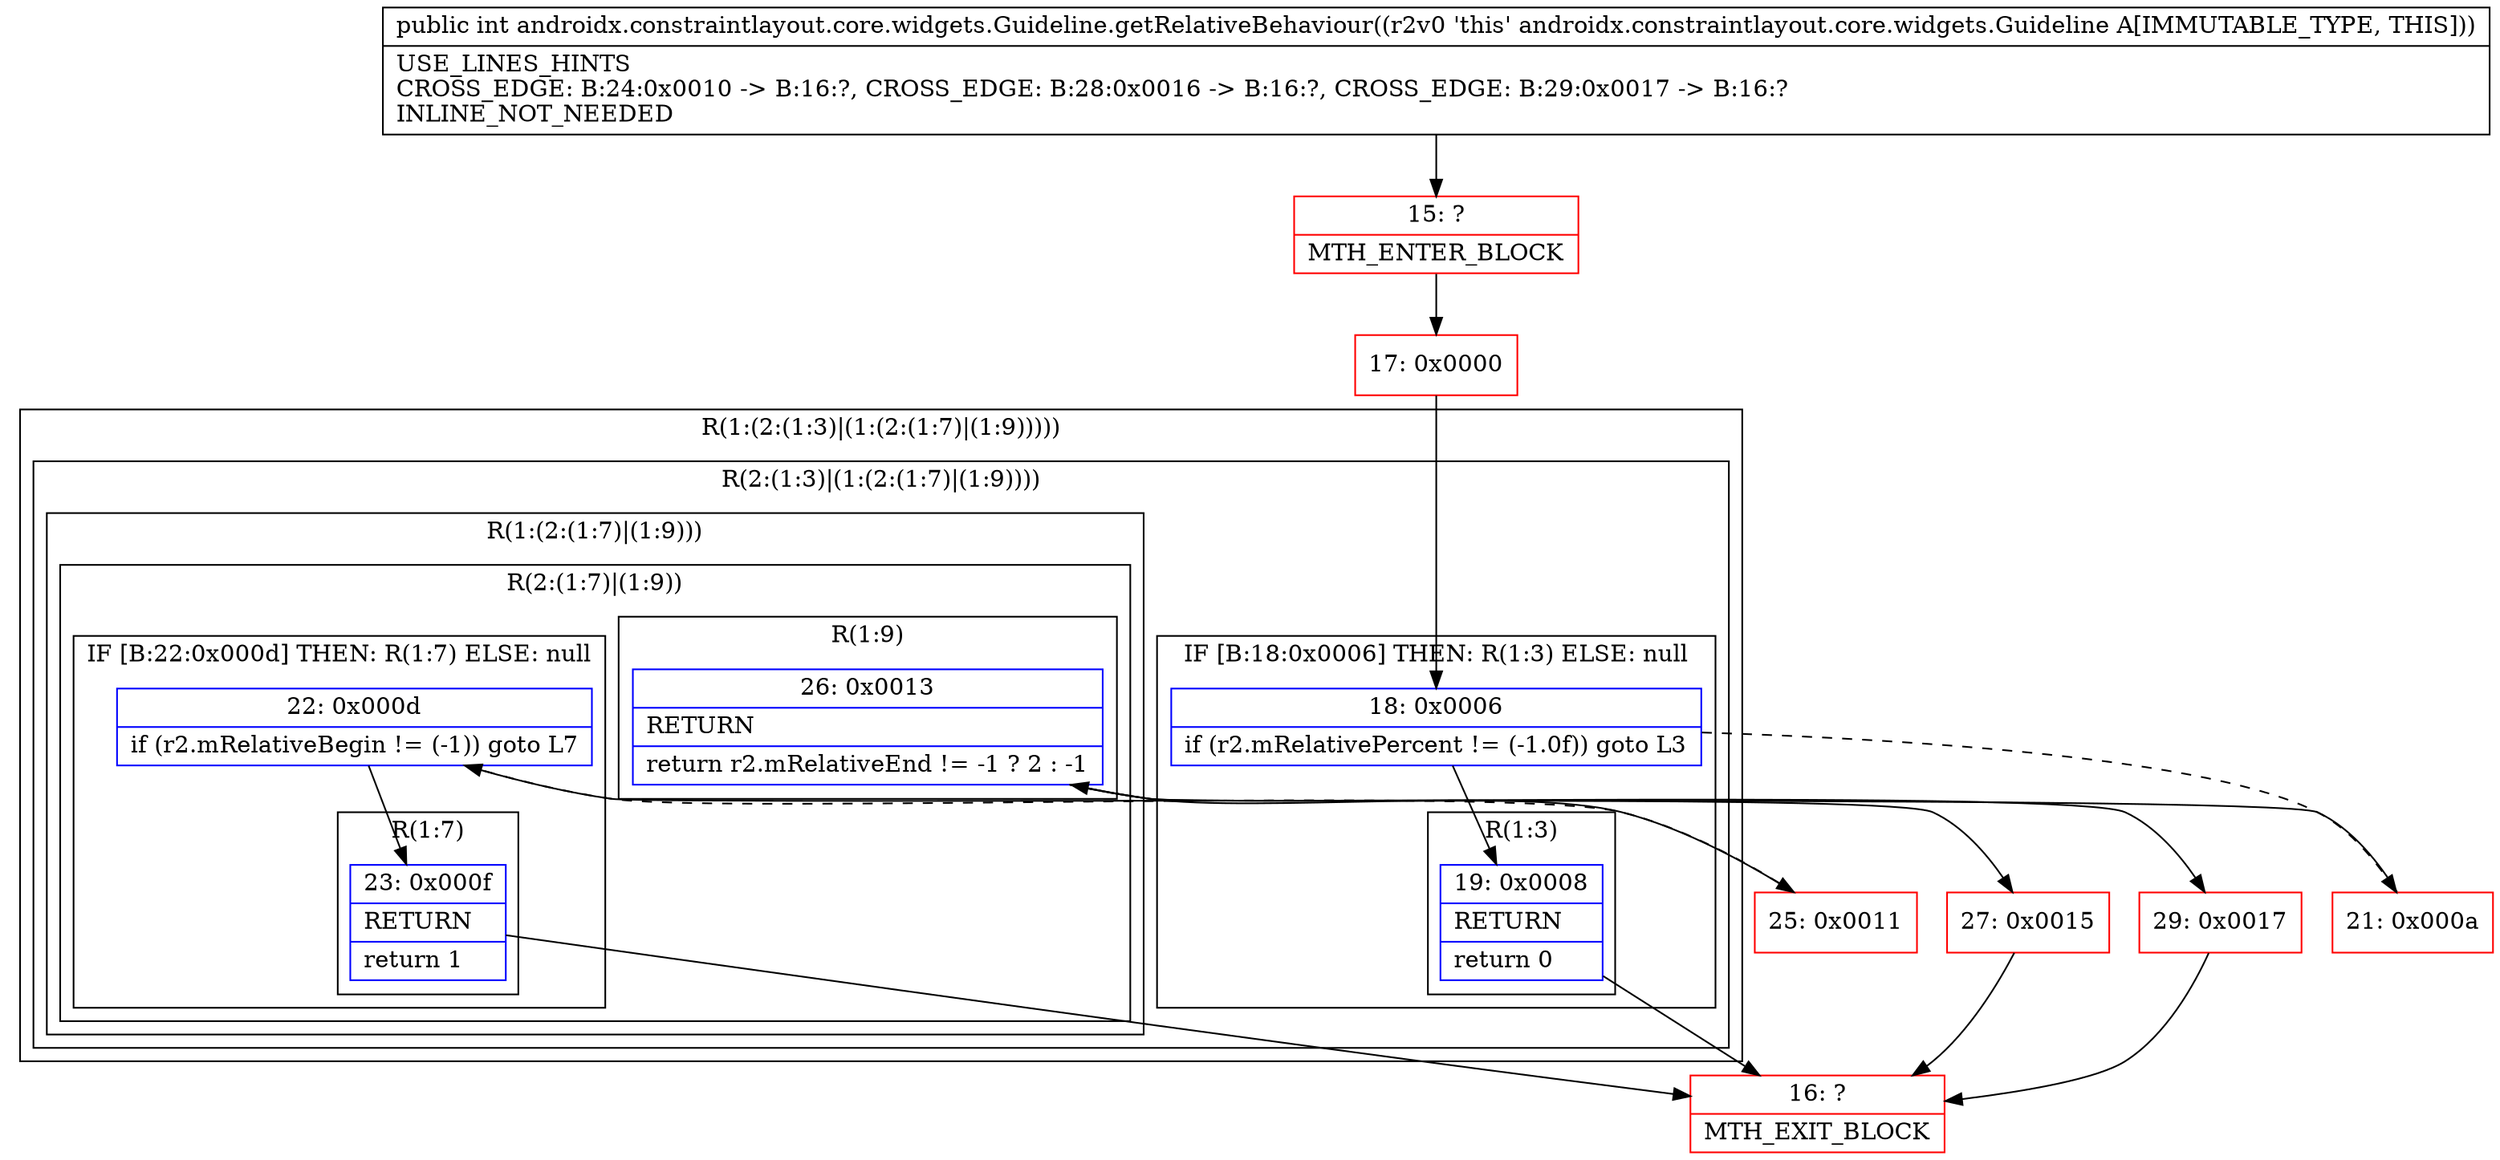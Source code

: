 digraph "CFG forandroidx.constraintlayout.core.widgets.Guideline.getRelativeBehaviour()I" {
subgraph cluster_Region_1406098641 {
label = "R(1:(2:(1:3)|(1:(2:(1:7)|(1:9)))))";
node [shape=record,color=blue];
subgraph cluster_Region_1228458757 {
label = "R(2:(1:3)|(1:(2:(1:7)|(1:9))))";
node [shape=record,color=blue];
subgraph cluster_IfRegion_532597683 {
label = "IF [B:18:0x0006] THEN: R(1:3) ELSE: null";
node [shape=record,color=blue];
Node_18 [shape=record,label="{18\:\ 0x0006|if (r2.mRelativePercent != (\-1.0f)) goto L3\l}"];
subgraph cluster_Region_1024219987 {
label = "R(1:3)";
node [shape=record,color=blue];
Node_19 [shape=record,label="{19\:\ 0x0008|RETURN\l|return 0\l}"];
}
}
subgraph cluster_Region_344760823 {
label = "R(1:(2:(1:7)|(1:9)))";
node [shape=record,color=blue];
subgraph cluster_Region_467873920 {
label = "R(2:(1:7)|(1:9))";
node [shape=record,color=blue];
subgraph cluster_IfRegion_1927910172 {
label = "IF [B:22:0x000d] THEN: R(1:7) ELSE: null";
node [shape=record,color=blue];
Node_22 [shape=record,label="{22\:\ 0x000d|if (r2.mRelativeBegin != (\-1)) goto L7\l}"];
subgraph cluster_Region_761301201 {
label = "R(1:7)";
node [shape=record,color=blue];
Node_23 [shape=record,label="{23\:\ 0x000f|RETURN\l|return 1\l}"];
}
}
subgraph cluster_Region_1544689555 {
label = "R(1:9)";
node [shape=record,color=blue];
Node_26 [shape=record,label="{26\:\ 0x0013|RETURN\l|return r2.mRelativeEnd != \-1 ? 2 : \-1\l}"];
}
}
}
}
}
Node_15 [shape=record,color=red,label="{15\:\ ?|MTH_ENTER_BLOCK\l}"];
Node_17 [shape=record,color=red,label="{17\:\ 0x0000}"];
Node_16 [shape=record,color=red,label="{16\:\ ?|MTH_EXIT_BLOCK\l}"];
Node_21 [shape=record,color=red,label="{21\:\ 0x000a}"];
Node_25 [shape=record,color=red,label="{25\:\ 0x0011}"];
Node_27 [shape=record,color=red,label="{27\:\ 0x0015}"];
Node_29 [shape=record,color=red,label="{29\:\ 0x0017}"];
MethodNode[shape=record,label="{public int androidx.constraintlayout.core.widgets.Guideline.getRelativeBehaviour((r2v0 'this' androidx.constraintlayout.core.widgets.Guideline A[IMMUTABLE_TYPE, THIS]))  | USE_LINES_HINTS\lCROSS_EDGE: B:24:0x0010 \-\> B:16:?, CROSS_EDGE: B:28:0x0016 \-\> B:16:?, CROSS_EDGE: B:29:0x0017 \-\> B:16:?\lINLINE_NOT_NEEDED\l}"];
MethodNode -> Node_15;Node_18 -> Node_19;
Node_18 -> Node_21[style=dashed];
Node_19 -> Node_16;
Node_22 -> Node_23;
Node_22 -> Node_25[style=dashed];
Node_23 -> Node_16;
Node_26 -> Node_27;
Node_26 -> Node_29;
Node_15 -> Node_17;
Node_17 -> Node_18;
Node_21 -> Node_22;
Node_25 -> Node_26;
Node_27 -> Node_16;
Node_29 -> Node_16;
}

